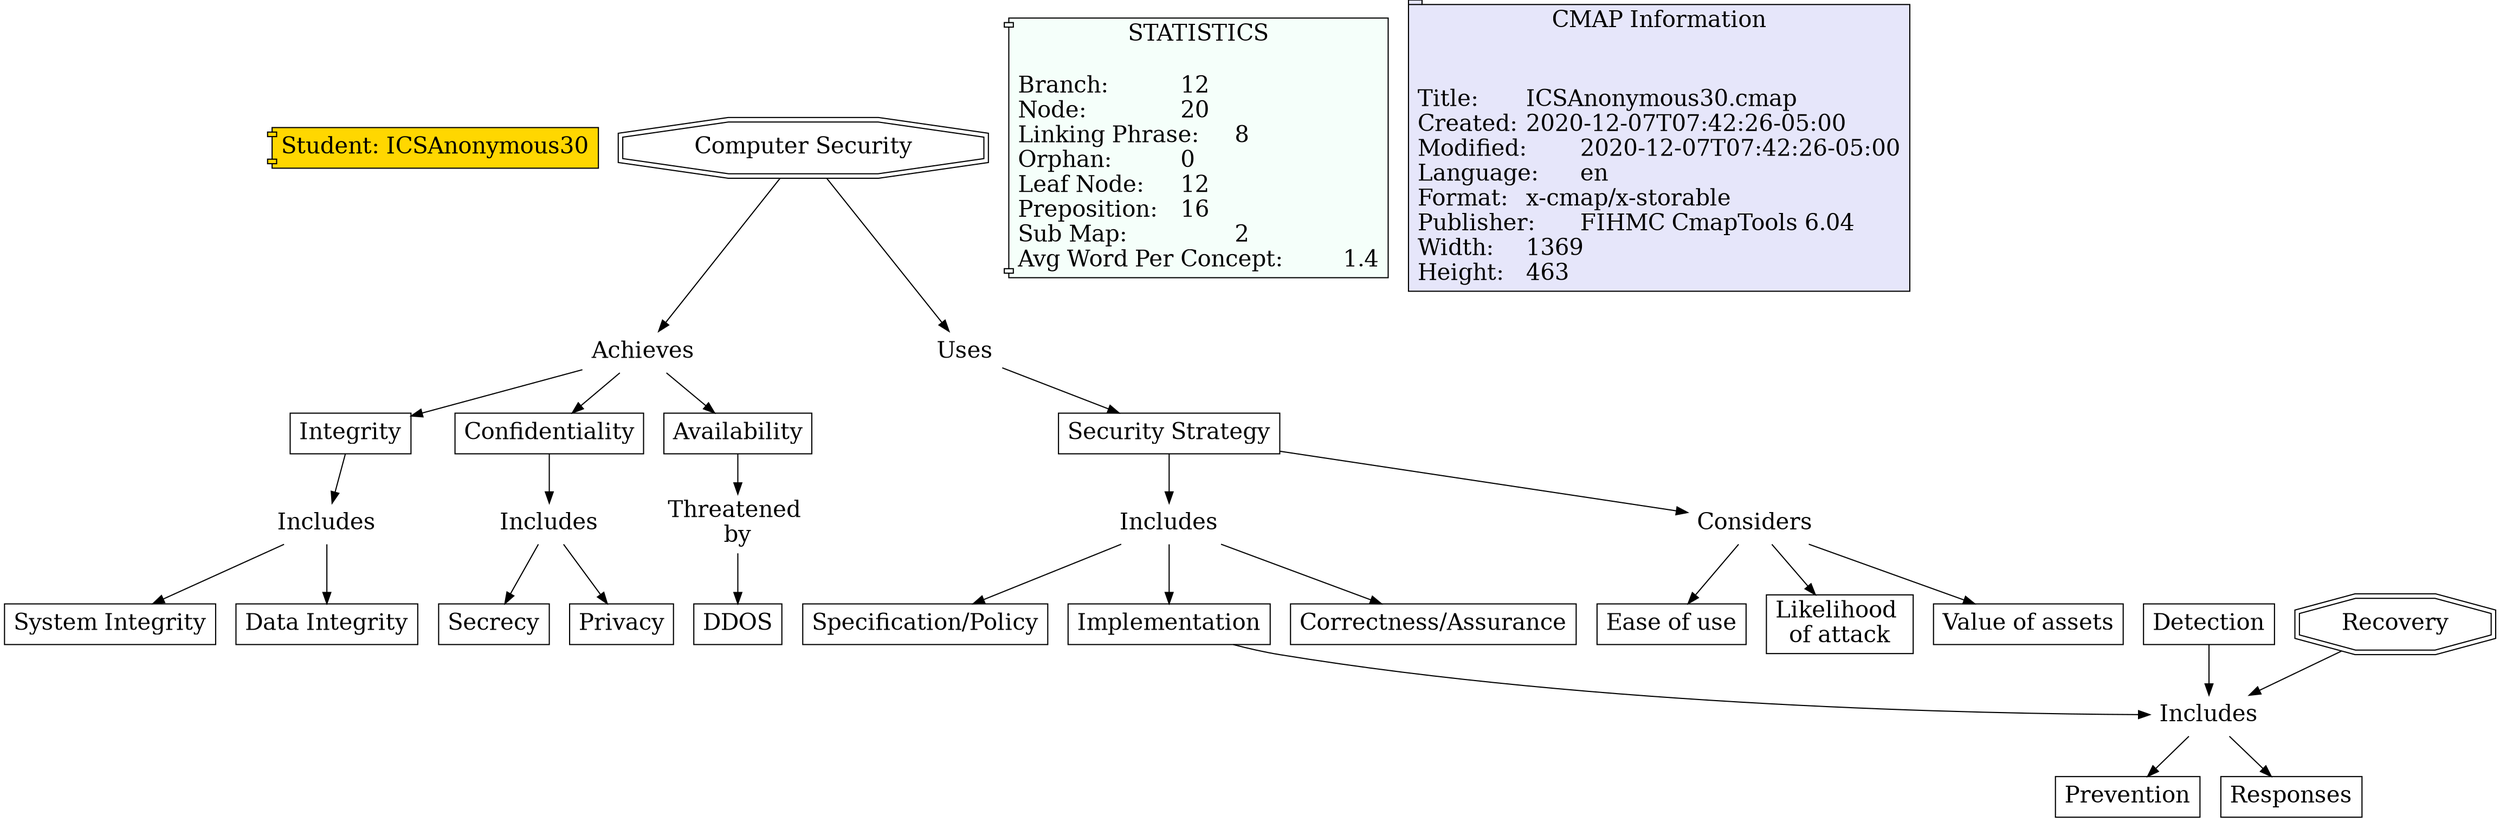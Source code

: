 // The Round Table
digraph {
	Student [label="Student: ICSAnonymous30" fillcolor=gold fontsize=20 shape=component style=filled]
	"1RPZQXLL5-BVLJF3-Z3" [label=Includes fontsize=20 shape=none]
	"1RPZQXLL3-2NZW7X-Z0" [label="System Integrity
" fillcolor=white fontsize=20 shape=rect style=filled]
	"1RPZQXLL5-BVLJF3-Z3" -> "1RPZQXLL3-2NZW7X-Z0" [constraint=true]
	"1RPZS9YV9-K8B0JF-28H" [label=Includes fontsize=20 shape=none]
	"1RPZS9YV8-K5DD9R-28D" [label="Specification/Policy" fillcolor=white fontsize=20 shape=rect style=filled]
	"1RPZS9YV9-K8B0JF-28H" -> "1RPZS9YV8-K5DD9R-28D" [constraint=true]
	"1RPZSB7NR-12SLN6W-29K" [label=Implementation fillcolor=white fontsize=20 shape=rect style=filled]
	"1RPZSCMR9-12DJ2G9-2FS" [label=Includes fontsize=20 shape=none]
	"1RPZSB7NR-12SLN6W-29K" -> "1RPZSCMR9-12DJ2G9-2FS" [constraint=true]
	"1RPZRPWJZ-14GF9L8-1GB" [label="Threatened 
by" fontsize=20 shape=none]
	"1RPZRPWJY-C662XZ-1G7" [label=DDOS fillcolor=white fontsize=20 shape=rect style=filled]
	"1RPZRPWJZ-14GF9L8-1GB" -> "1RPZRPWJY-C662XZ-1G7" [constraint=true]
	"1RPZRXV5X-D75KR-1PT" [label=Detection fillcolor=white fontsize=20 shape=rect style=filled]
	"1RPZSCMR9-12DJ2G9-2FS" [label=Includes fontsize=20 shape=none]
	"1RPZRXV5X-D75KR-1PT" -> "1RPZSCMR9-12DJ2G9-2FS" [constraint=true]
	"1RPZRYRQR-FV297S-1R7" [label=Recovery fillcolor=white fontsize=20 shape=doubleoctagon style=filled]
	"1RPZSCMR9-12DJ2G9-2FS" [label=Includes fontsize=20 shape=none]
	"1RPZRYRQR-FV297S-1R7" -> "1RPZSCMR9-12DJ2G9-2FS" [constraint=true]
	"1RPZQP91Z-513CCP-PQ" [label="Computer Security
" fillcolor=white fontsize=20 shape=doubleoctagon style=filled]
	"1RPZQPKMN-14HKP43-T6" [label=Achieves fontsize=20 shape=none]
	"1RPZQP91Z-513CCP-PQ" -> "1RPZQPKMN-14HKP43-T6" [constraint=true]
	"1RPZQT5YP-3WYWNT-VY" [label=Integrity fillcolor=white fontsize=20 shape=rect style=filled]
	"1RPZQXLL5-BVLJF3-Z3" [label=Includes fontsize=20 shape=none]
	"1RPZQT5YP-3WYWNT-VY" -> "1RPZQXLL5-BVLJF3-Z3" [constraint=true]
	"1RPZRC92C-29HLTTM-16J" [label=Includes fontsize=20 shape=none]
	"1RPZRH9B2-1NQZT6R-17W" [label=Secrecy fillcolor=white fontsize=20 shape=rect style=filled]
	"1RPZRC92C-29HLTTM-16J" -> "1RPZRH9B2-1NQZT6R-17W" [constraint=true]
	"1RPZSCMR9-12DJ2G9-2FS" [label=Includes fontsize=20 shape=none]
	"1RPZRZ153-HYCSSS-1SJ" [label=Prevention fillcolor=white fontsize=20 shape=rect style=filled]
	"1RPZSCMR9-12DJ2G9-2FS" -> "1RPZRZ153-HYCSSS-1SJ" [constraint=true]
	"1RPZSGQQ9-1PMSSWK-2KV" [label=Considers fontsize=20 shape=none]
	"1RPZSGQQ8-1BKVYQZ-2KR" [label="Ease of use
" fillcolor=white fontsize=20 shape=rect style=filled]
	"1RPZSGQQ9-1PMSSWK-2KV" -> "1RPZSGQQ8-1BKVYQZ-2KR" [constraint=true]
	"1RPZS9YV9-K8B0JF-28H" [label=Includes fontsize=20 shape=none]
	"1RPZSB7NR-12SLN6W-29K" [label=Implementation fillcolor=white fontsize=20 shape=rect style=filled]
	"1RPZS9YV9-K8B0JF-28H" -> "1RPZSB7NR-12SLN6W-29K" [constraint=true]
	"1RPZQPKMN-14HKP43-T6" [label=Achieves fontsize=20 shape=none]
	"1RPZQPKML-1H9Y6XG-T3" [label=Confidentiality fillcolor=white fontsize=20 shape=rect style=filled]
	"1RPZQPKMN-14HKP43-T6" -> "1RPZQPKML-1H9Y6XG-T3" [constraint=true]
	"1RPZS2ZDQ-2B4PRLR-20L" [label=Uses fontsize=20 shape=none]
	"1RPZS2ZDN-2DTCL8F-20H" [label="Security Strategy
" fillcolor=white fontsize=20 shape=rect style=filled]
	"1RPZS2ZDQ-2B4PRLR-20L" -> "1RPZS2ZDN-2DTCL8F-20H" [constraint=true]
	"1RPZS2ZDN-2DTCL8F-20H" [label="Security Strategy
" fillcolor=white fontsize=20 shape=rect style=filled]
	"1RPZS9YV9-K8B0JF-28H" [label=Includes fontsize=20 shape=none]
	"1RPZS2ZDN-2DTCL8F-20H" -> "1RPZS9YV9-K8B0JF-28H" [constraint=true]
	"1RPZQPKMN-14HKP43-T6" [label=Achieves fontsize=20 shape=none]
	"1RPZQT93V-2DGPQK8-WG" [label=Availability fillcolor=white fontsize=20 shape=rect style=filled]
	"1RPZQPKMN-14HKP43-T6" -> "1RPZQT93V-2DGPQK8-WG" [constraint=true]
	"1RPZQP91Z-513CCP-PQ" [label="Computer Security
" fillcolor=white fontsize=20 shape=doubleoctagon style=filled]
	"1RPZS2ZDQ-2B4PRLR-20L" [label=Uses fontsize=20 shape=none]
	"1RPZQP91Z-513CCP-PQ" -> "1RPZS2ZDQ-2B4PRLR-20L" [constraint=true]
	"1RPZQPKMN-14HKP43-T6" [label=Achieves fontsize=20 shape=none]
	"1RPZQT5YP-3WYWNT-VY" [label=Integrity fillcolor=white fontsize=20 shape=rect style=filled]
	"1RPZQPKMN-14HKP43-T6" -> "1RPZQT5YP-3WYWNT-VY" [constraint=true]
	"1RPZS9YV9-K8B0JF-28H" [label=Includes fontsize=20 shape=none]
	"1RPZSB9V8-TL683T-2B1" [label="Correctness/Assurance" fillcolor=white fontsize=20 shape=rect style=filled]
	"1RPZS9YV9-K8B0JF-28H" -> "1RPZSB9V8-TL683T-2B1" [constraint=true]
	"1RPZSCMR9-12DJ2G9-2FS" [label=Includes fontsize=20 shape=none]
	"1RPZRYY4M-J5LHL2-1S0" [label=Responses fillcolor=white fontsize=20 shape=rect style=filled]
	"1RPZSCMR9-12DJ2G9-2FS" -> "1RPZRYY4M-J5LHL2-1S0" [constraint=true]
	"1RPZQXLL5-BVLJF3-Z3" [label=Includes fontsize=20 shape=none]
	"1RPZQY1B3-1ZSLFQC-10H" [label="Data Integrity
" fillcolor=white fontsize=20 shape=rect style=filled]
	"1RPZQXLL5-BVLJF3-Z3" -> "1RPZQY1B3-1ZSLFQC-10H" [constraint=true]
	"1RPZQT93V-2DGPQK8-WG" [label=Availability fillcolor=white fontsize=20 shape=rect style=filled]
	"1RPZRPWJZ-14GF9L8-1GB" [label="Threatened 
by" fontsize=20 shape=none]
	"1RPZQT93V-2DGPQK8-WG" -> "1RPZRPWJZ-14GF9L8-1GB" [constraint=true]
	"1RPZRC92C-29HLTTM-16J" [label=Includes fontsize=20 shape=none]
	"1RPZRC92B-199P3Y1-16F" [label=Privacy fillcolor=white fontsize=20 shape=rect style=filled]
	"1RPZRC92C-29HLTTM-16J" -> "1RPZRC92B-199P3Y1-16F" [constraint=true]
	"1RPZSGQQ9-1PMSSWK-2KV" [label=Considers fontsize=20 shape=none]
	"1RPZSJKZ1-4WQ3J7-2NG" [label="Likelihood 
of attack" fillcolor=white fontsize=20 shape=rect style=filled]
	"1RPZSGQQ9-1PMSSWK-2KV" -> "1RPZSJKZ1-4WQ3J7-2NG" [constraint=true]
	"1RPZS2ZDN-2DTCL8F-20H" [label="Security Strategy
" fillcolor=white fontsize=20 shape=rect style=filled]
	"1RPZSGQQ9-1PMSSWK-2KV" [label=Considers fontsize=20 shape=none]
	"1RPZS2ZDN-2DTCL8F-20H" -> "1RPZSGQQ9-1PMSSWK-2KV" [constraint=true]
	"1RPZQPKML-1H9Y6XG-T3" [label=Confidentiality fillcolor=white fontsize=20 shape=rect style=filled]
	"1RPZRC92C-29HLTTM-16J" [label=Includes fontsize=20 shape=none]
	"1RPZQPKML-1H9Y6XG-T3" -> "1RPZRC92C-29HLTTM-16J" [constraint=true]
	"1RPZSGQQ9-1PMSSWK-2KV" [label=Considers fontsize=20 shape=none]
	"1RPZSJC58-1WT7KT5-2MG" [label="Value of assets
" fillcolor=white fontsize=20 shape=rect style=filled]
	"1RPZSGQQ9-1PMSSWK-2KV" -> "1RPZSJC58-1WT7KT5-2MG" [constraint=true]
	statictics [label="STATISTICS
\lBranch:		12\lNode:		20\lLinking Phrase:	8\lOrphan:		0\lLeaf Node:	12\lPreposition:	16\lSub Map:		2\lAvg Word Per Concept:	1.4\l" Gsplines=true fillcolor="#F5FFFA" fontsize=20 shape=component style=filled]
	file_info [label="CMAP Information

\lTitle:	ICSAnonymous30.cmap\lCreated:	2020-12-07T07:42:26-05:00\lModified:	2020-12-07T07:42:26-05:00\lLanguage:	en\lFormat:	x-cmap/x-storable\lPublisher:	FIHMC CmapTools 6.04\lWidth:	1369\lHeight:	463\l" Gsplines=true fillcolor="#E6E6FA" fontsize=20 shape=tab style=filled]
}
